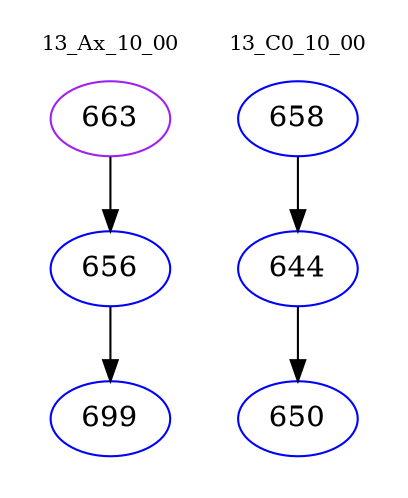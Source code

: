 digraph{
subgraph cluster_0 {
color = white
label = "13_Ax_10_00";
fontsize=10;
T0_663 [label="663", color="purple"]
T0_663 -> T0_656 [color="black"]
T0_656 [label="656", color="blue"]
T0_656 -> T0_699 [color="black"]
T0_699 [label="699", color="blue"]
}
subgraph cluster_1 {
color = white
label = "13_C0_10_00";
fontsize=10;
T1_658 [label="658", color="blue"]
T1_658 -> T1_644 [color="black"]
T1_644 [label="644", color="blue"]
T1_644 -> T1_650 [color="black"]
T1_650 [label="650", color="blue"]
}
}
